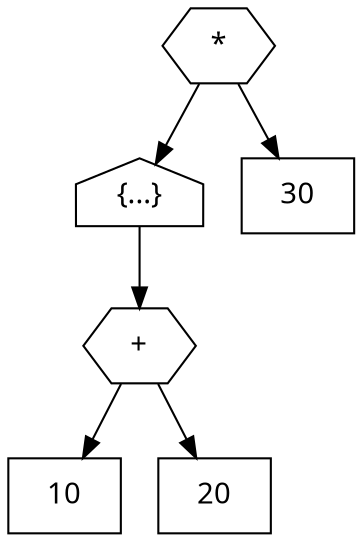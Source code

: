 digraph arithmetic_tree{
    node [fontname = "Cascadia Code Regular"];

    1 [label="*",shape = "hexagon"]
    2 [label="{...}",shape = "house"]
    3 [label="+",shape = "hexagon"]
    2 -> 3
    4 [label="10",shape="box"]
    3 -> 4
    5 [label="20",shape="box"]
    3 -> 5
    1 -> 2
    6 [label="30",shape="box"]
    1 -> 6
}
